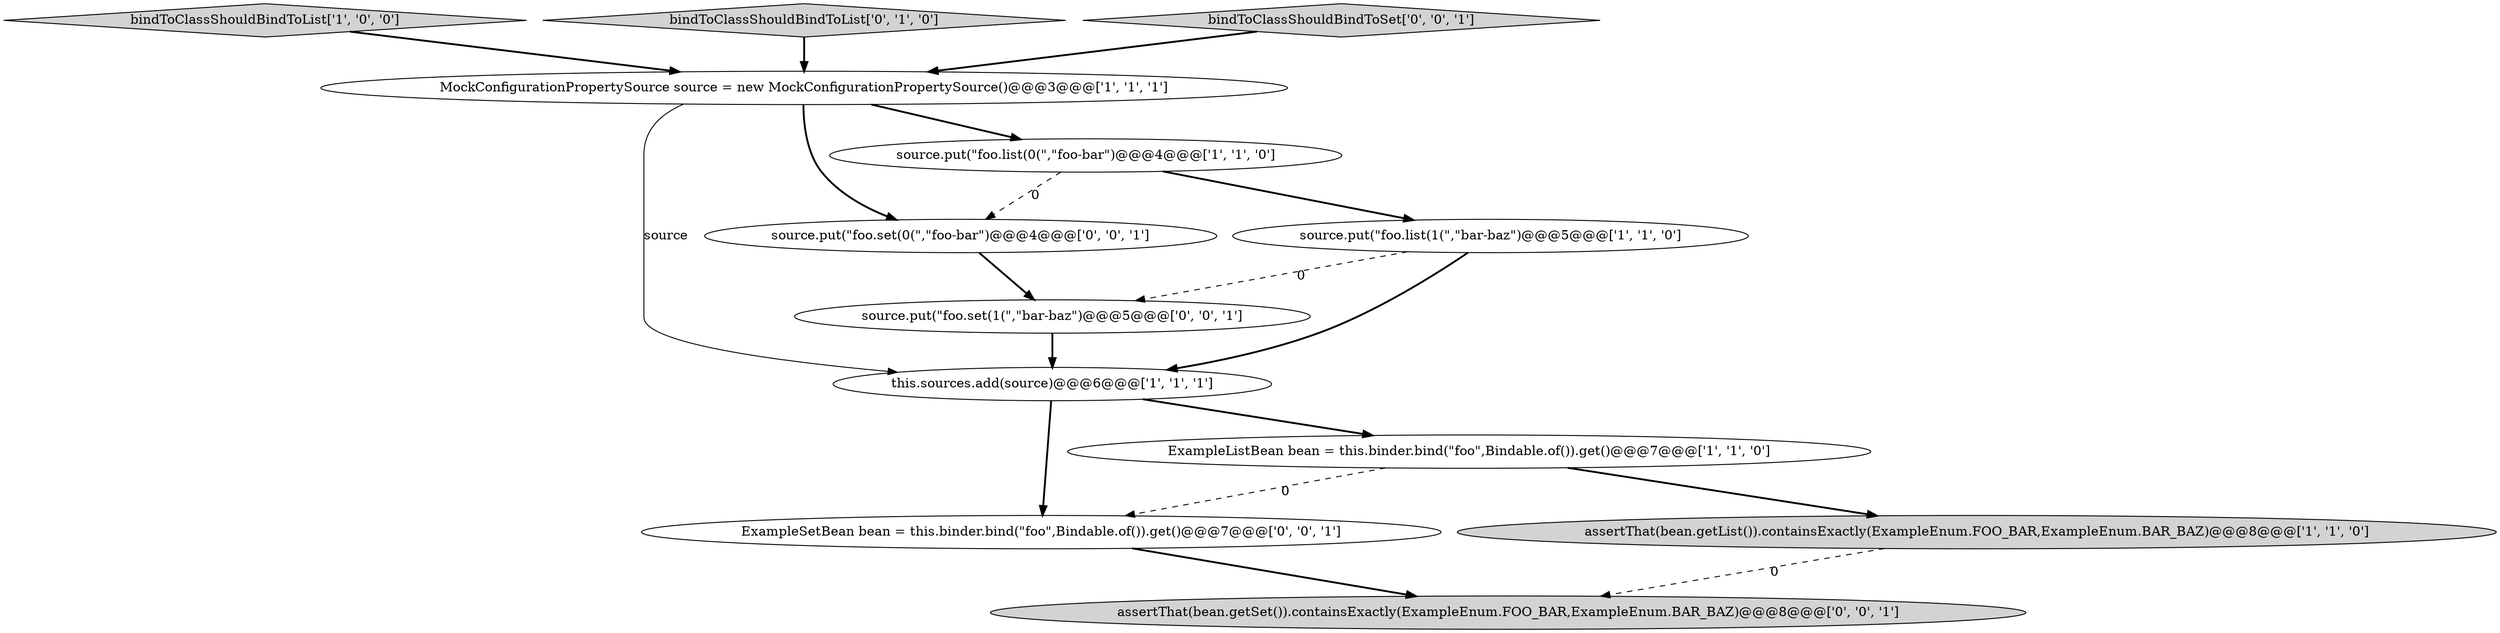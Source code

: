 digraph {
0 [style = filled, label = "this.sources.add(source)@@@6@@@['1', '1', '1']", fillcolor = white, shape = ellipse image = "AAA0AAABBB1BBB"];
4 [style = filled, label = "bindToClassShouldBindToList['1', '0', '0']", fillcolor = lightgray, shape = diamond image = "AAA0AAABBB1BBB"];
5 [style = filled, label = "MockConfigurationPropertySource source = new MockConfigurationPropertySource()@@@3@@@['1', '1', '1']", fillcolor = white, shape = ellipse image = "AAA0AAABBB1BBB"];
7 [style = filled, label = "bindToClassShouldBindToList['0', '1', '0']", fillcolor = lightgray, shape = diamond image = "AAA0AAABBB2BBB"];
8 [style = filled, label = "ExampleSetBean bean = this.binder.bind(\"foo\",Bindable.of()).get()@@@7@@@['0', '0', '1']", fillcolor = white, shape = ellipse image = "AAA0AAABBB3BBB"];
2 [style = filled, label = "source.put(\"foo.list(1(\",\"bar-baz\")@@@5@@@['1', '1', '0']", fillcolor = white, shape = ellipse image = "AAA0AAABBB1BBB"];
10 [style = filled, label = "bindToClassShouldBindToSet['0', '0', '1']", fillcolor = lightgray, shape = diamond image = "AAA0AAABBB3BBB"];
11 [style = filled, label = "source.put(\"foo.set(0(\",\"foo-bar\")@@@4@@@['0', '0', '1']", fillcolor = white, shape = ellipse image = "AAA0AAABBB3BBB"];
12 [style = filled, label = "source.put(\"foo.set(1(\",\"bar-baz\")@@@5@@@['0', '0', '1']", fillcolor = white, shape = ellipse image = "AAA0AAABBB3BBB"];
3 [style = filled, label = "source.put(\"foo.list(0(\",\"foo-bar\")@@@4@@@['1', '1', '0']", fillcolor = white, shape = ellipse image = "AAA0AAABBB1BBB"];
9 [style = filled, label = "assertThat(bean.getSet()).containsExactly(ExampleEnum.FOO_BAR,ExampleEnum.BAR_BAZ)@@@8@@@['0', '0', '1']", fillcolor = lightgray, shape = ellipse image = "AAA0AAABBB3BBB"];
1 [style = filled, label = "assertThat(bean.getList()).containsExactly(ExampleEnum.FOO_BAR,ExampleEnum.BAR_BAZ)@@@8@@@['1', '1', '0']", fillcolor = lightgray, shape = ellipse image = "AAA0AAABBB1BBB"];
6 [style = filled, label = "ExampleListBean bean = this.binder.bind(\"foo\",Bindable.of()).get()@@@7@@@['1', '1', '0']", fillcolor = white, shape = ellipse image = "AAA0AAABBB1BBB"];
5->3 [style = bold, label=""];
6->1 [style = bold, label=""];
2->12 [style = dashed, label="0"];
1->9 [style = dashed, label="0"];
7->5 [style = bold, label=""];
2->0 [style = bold, label=""];
5->11 [style = bold, label=""];
11->12 [style = bold, label=""];
6->8 [style = dashed, label="0"];
10->5 [style = bold, label=""];
3->2 [style = bold, label=""];
5->0 [style = solid, label="source"];
0->6 [style = bold, label=""];
4->5 [style = bold, label=""];
12->0 [style = bold, label=""];
3->11 [style = dashed, label="0"];
0->8 [style = bold, label=""];
8->9 [style = bold, label=""];
}
